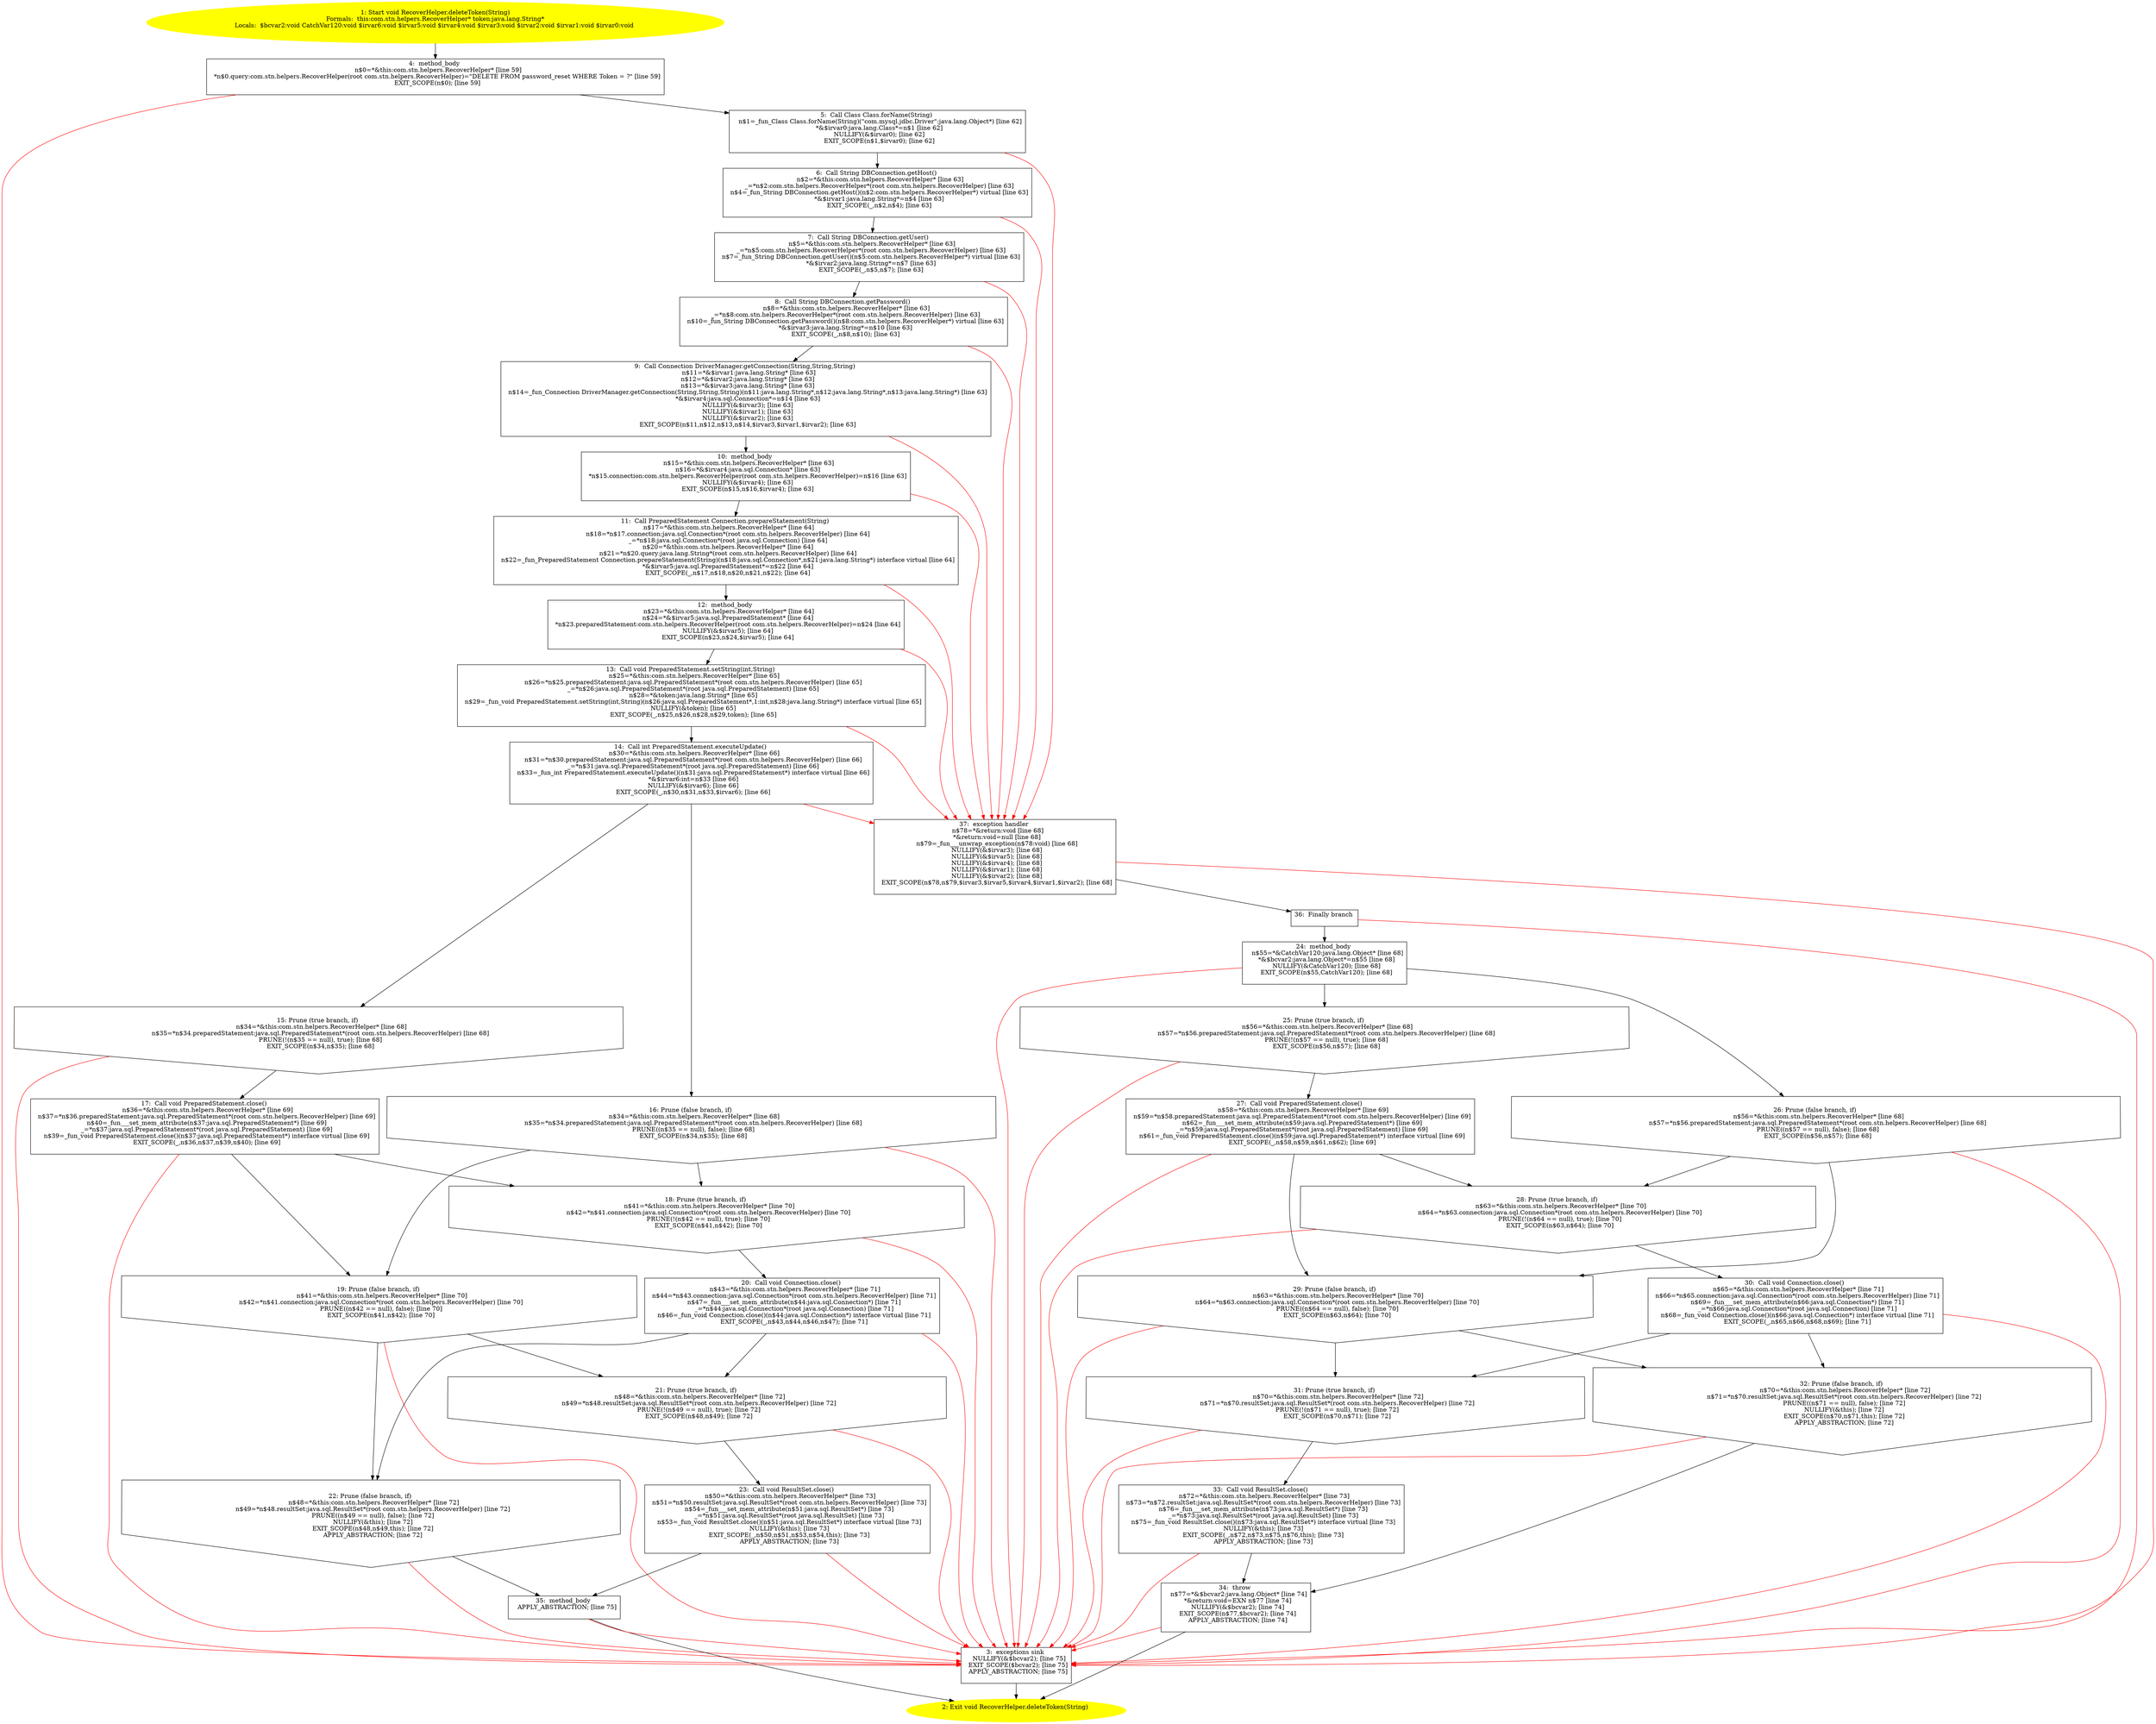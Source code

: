 /* @generated */
digraph cfg {
"com.stn.helpers.RecoverHelper.deleteToken(java.lang.String):void.46bd5c88f09ac66ada79ea10bca58149_1" [label="1: Start void RecoverHelper.deleteToken(String)\nFormals:  this:com.stn.helpers.RecoverHelper* token:java.lang.String*\nLocals:  $bcvar2:void CatchVar120:void $irvar6:void $irvar5:void $irvar4:void $irvar3:void $irvar2:void $irvar1:void $irvar0:void \n  " color=yellow style=filled]
	

	 "com.stn.helpers.RecoverHelper.deleteToken(java.lang.String):void.46bd5c88f09ac66ada79ea10bca58149_1" -> "com.stn.helpers.RecoverHelper.deleteToken(java.lang.String):void.46bd5c88f09ac66ada79ea10bca58149_4" ;
"com.stn.helpers.RecoverHelper.deleteToken(java.lang.String):void.46bd5c88f09ac66ada79ea10bca58149_2" [label="2: Exit void RecoverHelper.deleteToken(String) \n  " color=yellow style=filled]
	

"com.stn.helpers.RecoverHelper.deleteToken(java.lang.String):void.46bd5c88f09ac66ada79ea10bca58149_3" [label="3:  exceptions sink \n   NULLIFY(&$bcvar2); [line 75]\n  EXIT_SCOPE($bcvar2); [line 75]\n  APPLY_ABSTRACTION; [line 75]\n " shape="box"]
	

	 "com.stn.helpers.RecoverHelper.deleteToken(java.lang.String):void.46bd5c88f09ac66ada79ea10bca58149_3" -> "com.stn.helpers.RecoverHelper.deleteToken(java.lang.String):void.46bd5c88f09ac66ada79ea10bca58149_2" ;
"com.stn.helpers.RecoverHelper.deleteToken(java.lang.String):void.46bd5c88f09ac66ada79ea10bca58149_4" [label="4:  method_body \n   n$0=*&this:com.stn.helpers.RecoverHelper* [line 59]\n  *n$0.query:com.stn.helpers.RecoverHelper(root com.stn.helpers.RecoverHelper)=\"DELETE FROM password_reset WHERE Token = ?\" [line 59]\n  EXIT_SCOPE(n$0); [line 59]\n " shape="box"]
	

	 "com.stn.helpers.RecoverHelper.deleteToken(java.lang.String):void.46bd5c88f09ac66ada79ea10bca58149_4" -> "com.stn.helpers.RecoverHelper.deleteToken(java.lang.String):void.46bd5c88f09ac66ada79ea10bca58149_5" ;
	 "com.stn.helpers.RecoverHelper.deleteToken(java.lang.String):void.46bd5c88f09ac66ada79ea10bca58149_4" -> "com.stn.helpers.RecoverHelper.deleteToken(java.lang.String):void.46bd5c88f09ac66ada79ea10bca58149_3" [color="red" ];
"com.stn.helpers.RecoverHelper.deleteToken(java.lang.String):void.46bd5c88f09ac66ada79ea10bca58149_5" [label="5:  Call Class Class.forName(String) \n   n$1=_fun_Class Class.forName(String)(\"com.mysql.jdbc.Driver\":java.lang.Object*) [line 62]\n  *&$irvar0:java.lang.Class*=n$1 [line 62]\n  NULLIFY(&$irvar0); [line 62]\n  EXIT_SCOPE(n$1,$irvar0); [line 62]\n " shape="box"]
	

	 "com.stn.helpers.RecoverHelper.deleteToken(java.lang.String):void.46bd5c88f09ac66ada79ea10bca58149_5" -> "com.stn.helpers.RecoverHelper.deleteToken(java.lang.String):void.46bd5c88f09ac66ada79ea10bca58149_6" ;
	 "com.stn.helpers.RecoverHelper.deleteToken(java.lang.String):void.46bd5c88f09ac66ada79ea10bca58149_5" -> "com.stn.helpers.RecoverHelper.deleteToken(java.lang.String):void.46bd5c88f09ac66ada79ea10bca58149_37" [color="red" ];
"com.stn.helpers.RecoverHelper.deleteToken(java.lang.String):void.46bd5c88f09ac66ada79ea10bca58149_6" [label="6:  Call String DBConnection.getHost() \n   n$2=*&this:com.stn.helpers.RecoverHelper* [line 63]\n  _=*n$2:com.stn.helpers.RecoverHelper*(root com.stn.helpers.RecoverHelper) [line 63]\n  n$4=_fun_String DBConnection.getHost()(n$2:com.stn.helpers.RecoverHelper*) virtual [line 63]\n  *&$irvar1:java.lang.String*=n$4 [line 63]\n  EXIT_SCOPE(_,n$2,n$4); [line 63]\n " shape="box"]
	

	 "com.stn.helpers.RecoverHelper.deleteToken(java.lang.String):void.46bd5c88f09ac66ada79ea10bca58149_6" -> "com.stn.helpers.RecoverHelper.deleteToken(java.lang.String):void.46bd5c88f09ac66ada79ea10bca58149_7" ;
	 "com.stn.helpers.RecoverHelper.deleteToken(java.lang.String):void.46bd5c88f09ac66ada79ea10bca58149_6" -> "com.stn.helpers.RecoverHelper.deleteToken(java.lang.String):void.46bd5c88f09ac66ada79ea10bca58149_37" [color="red" ];
"com.stn.helpers.RecoverHelper.deleteToken(java.lang.String):void.46bd5c88f09ac66ada79ea10bca58149_7" [label="7:  Call String DBConnection.getUser() \n   n$5=*&this:com.stn.helpers.RecoverHelper* [line 63]\n  _=*n$5:com.stn.helpers.RecoverHelper*(root com.stn.helpers.RecoverHelper) [line 63]\n  n$7=_fun_String DBConnection.getUser()(n$5:com.stn.helpers.RecoverHelper*) virtual [line 63]\n  *&$irvar2:java.lang.String*=n$7 [line 63]\n  EXIT_SCOPE(_,n$5,n$7); [line 63]\n " shape="box"]
	

	 "com.stn.helpers.RecoverHelper.deleteToken(java.lang.String):void.46bd5c88f09ac66ada79ea10bca58149_7" -> "com.stn.helpers.RecoverHelper.deleteToken(java.lang.String):void.46bd5c88f09ac66ada79ea10bca58149_8" ;
	 "com.stn.helpers.RecoverHelper.deleteToken(java.lang.String):void.46bd5c88f09ac66ada79ea10bca58149_7" -> "com.stn.helpers.RecoverHelper.deleteToken(java.lang.String):void.46bd5c88f09ac66ada79ea10bca58149_37" [color="red" ];
"com.stn.helpers.RecoverHelper.deleteToken(java.lang.String):void.46bd5c88f09ac66ada79ea10bca58149_8" [label="8:  Call String DBConnection.getPassword() \n   n$8=*&this:com.stn.helpers.RecoverHelper* [line 63]\n  _=*n$8:com.stn.helpers.RecoverHelper*(root com.stn.helpers.RecoverHelper) [line 63]\n  n$10=_fun_String DBConnection.getPassword()(n$8:com.stn.helpers.RecoverHelper*) virtual [line 63]\n  *&$irvar3:java.lang.String*=n$10 [line 63]\n  EXIT_SCOPE(_,n$8,n$10); [line 63]\n " shape="box"]
	

	 "com.stn.helpers.RecoverHelper.deleteToken(java.lang.String):void.46bd5c88f09ac66ada79ea10bca58149_8" -> "com.stn.helpers.RecoverHelper.deleteToken(java.lang.String):void.46bd5c88f09ac66ada79ea10bca58149_9" ;
	 "com.stn.helpers.RecoverHelper.deleteToken(java.lang.String):void.46bd5c88f09ac66ada79ea10bca58149_8" -> "com.stn.helpers.RecoverHelper.deleteToken(java.lang.String):void.46bd5c88f09ac66ada79ea10bca58149_37" [color="red" ];
"com.stn.helpers.RecoverHelper.deleteToken(java.lang.String):void.46bd5c88f09ac66ada79ea10bca58149_9" [label="9:  Call Connection DriverManager.getConnection(String,String,String) \n   n$11=*&$irvar1:java.lang.String* [line 63]\n  n$12=*&$irvar2:java.lang.String* [line 63]\n  n$13=*&$irvar3:java.lang.String* [line 63]\n  n$14=_fun_Connection DriverManager.getConnection(String,String,String)(n$11:java.lang.String*,n$12:java.lang.String*,n$13:java.lang.String*) [line 63]\n  *&$irvar4:java.sql.Connection*=n$14 [line 63]\n  NULLIFY(&$irvar3); [line 63]\n  NULLIFY(&$irvar1); [line 63]\n  NULLIFY(&$irvar2); [line 63]\n  EXIT_SCOPE(n$11,n$12,n$13,n$14,$irvar3,$irvar1,$irvar2); [line 63]\n " shape="box"]
	

	 "com.stn.helpers.RecoverHelper.deleteToken(java.lang.String):void.46bd5c88f09ac66ada79ea10bca58149_9" -> "com.stn.helpers.RecoverHelper.deleteToken(java.lang.String):void.46bd5c88f09ac66ada79ea10bca58149_10" ;
	 "com.stn.helpers.RecoverHelper.deleteToken(java.lang.String):void.46bd5c88f09ac66ada79ea10bca58149_9" -> "com.stn.helpers.RecoverHelper.deleteToken(java.lang.String):void.46bd5c88f09ac66ada79ea10bca58149_37" [color="red" ];
"com.stn.helpers.RecoverHelper.deleteToken(java.lang.String):void.46bd5c88f09ac66ada79ea10bca58149_10" [label="10:  method_body \n   n$15=*&this:com.stn.helpers.RecoverHelper* [line 63]\n  n$16=*&$irvar4:java.sql.Connection* [line 63]\n  *n$15.connection:com.stn.helpers.RecoverHelper(root com.stn.helpers.RecoverHelper)=n$16 [line 63]\n  NULLIFY(&$irvar4); [line 63]\n  EXIT_SCOPE(n$15,n$16,$irvar4); [line 63]\n " shape="box"]
	

	 "com.stn.helpers.RecoverHelper.deleteToken(java.lang.String):void.46bd5c88f09ac66ada79ea10bca58149_10" -> "com.stn.helpers.RecoverHelper.deleteToken(java.lang.String):void.46bd5c88f09ac66ada79ea10bca58149_11" ;
	 "com.stn.helpers.RecoverHelper.deleteToken(java.lang.String):void.46bd5c88f09ac66ada79ea10bca58149_10" -> "com.stn.helpers.RecoverHelper.deleteToken(java.lang.String):void.46bd5c88f09ac66ada79ea10bca58149_37" [color="red" ];
"com.stn.helpers.RecoverHelper.deleteToken(java.lang.String):void.46bd5c88f09ac66ada79ea10bca58149_11" [label="11:  Call PreparedStatement Connection.prepareStatement(String) \n   n$17=*&this:com.stn.helpers.RecoverHelper* [line 64]\n  n$18=*n$17.connection:java.sql.Connection*(root com.stn.helpers.RecoverHelper) [line 64]\n  _=*n$18:java.sql.Connection*(root java.sql.Connection) [line 64]\n  n$20=*&this:com.stn.helpers.RecoverHelper* [line 64]\n  n$21=*n$20.query:java.lang.String*(root com.stn.helpers.RecoverHelper) [line 64]\n  n$22=_fun_PreparedStatement Connection.prepareStatement(String)(n$18:java.sql.Connection*,n$21:java.lang.String*) interface virtual [line 64]\n  *&$irvar5:java.sql.PreparedStatement*=n$22 [line 64]\n  EXIT_SCOPE(_,n$17,n$18,n$20,n$21,n$22); [line 64]\n " shape="box"]
	

	 "com.stn.helpers.RecoverHelper.deleteToken(java.lang.String):void.46bd5c88f09ac66ada79ea10bca58149_11" -> "com.stn.helpers.RecoverHelper.deleteToken(java.lang.String):void.46bd5c88f09ac66ada79ea10bca58149_12" ;
	 "com.stn.helpers.RecoverHelper.deleteToken(java.lang.String):void.46bd5c88f09ac66ada79ea10bca58149_11" -> "com.stn.helpers.RecoverHelper.deleteToken(java.lang.String):void.46bd5c88f09ac66ada79ea10bca58149_37" [color="red" ];
"com.stn.helpers.RecoverHelper.deleteToken(java.lang.String):void.46bd5c88f09ac66ada79ea10bca58149_12" [label="12:  method_body \n   n$23=*&this:com.stn.helpers.RecoverHelper* [line 64]\n  n$24=*&$irvar5:java.sql.PreparedStatement* [line 64]\n  *n$23.preparedStatement:com.stn.helpers.RecoverHelper(root com.stn.helpers.RecoverHelper)=n$24 [line 64]\n  NULLIFY(&$irvar5); [line 64]\n  EXIT_SCOPE(n$23,n$24,$irvar5); [line 64]\n " shape="box"]
	

	 "com.stn.helpers.RecoverHelper.deleteToken(java.lang.String):void.46bd5c88f09ac66ada79ea10bca58149_12" -> "com.stn.helpers.RecoverHelper.deleteToken(java.lang.String):void.46bd5c88f09ac66ada79ea10bca58149_13" ;
	 "com.stn.helpers.RecoverHelper.deleteToken(java.lang.String):void.46bd5c88f09ac66ada79ea10bca58149_12" -> "com.stn.helpers.RecoverHelper.deleteToken(java.lang.String):void.46bd5c88f09ac66ada79ea10bca58149_37" [color="red" ];
"com.stn.helpers.RecoverHelper.deleteToken(java.lang.String):void.46bd5c88f09ac66ada79ea10bca58149_13" [label="13:  Call void PreparedStatement.setString(int,String) \n   n$25=*&this:com.stn.helpers.RecoverHelper* [line 65]\n  n$26=*n$25.preparedStatement:java.sql.PreparedStatement*(root com.stn.helpers.RecoverHelper) [line 65]\n  _=*n$26:java.sql.PreparedStatement*(root java.sql.PreparedStatement) [line 65]\n  n$28=*&token:java.lang.String* [line 65]\n  n$29=_fun_void PreparedStatement.setString(int,String)(n$26:java.sql.PreparedStatement*,1:int,n$28:java.lang.String*) interface virtual [line 65]\n  NULLIFY(&token); [line 65]\n  EXIT_SCOPE(_,n$25,n$26,n$28,n$29,token); [line 65]\n " shape="box"]
	

	 "com.stn.helpers.RecoverHelper.deleteToken(java.lang.String):void.46bd5c88f09ac66ada79ea10bca58149_13" -> "com.stn.helpers.RecoverHelper.deleteToken(java.lang.String):void.46bd5c88f09ac66ada79ea10bca58149_14" ;
	 "com.stn.helpers.RecoverHelper.deleteToken(java.lang.String):void.46bd5c88f09ac66ada79ea10bca58149_13" -> "com.stn.helpers.RecoverHelper.deleteToken(java.lang.String):void.46bd5c88f09ac66ada79ea10bca58149_37" [color="red" ];
"com.stn.helpers.RecoverHelper.deleteToken(java.lang.String):void.46bd5c88f09ac66ada79ea10bca58149_14" [label="14:  Call int PreparedStatement.executeUpdate() \n   n$30=*&this:com.stn.helpers.RecoverHelper* [line 66]\n  n$31=*n$30.preparedStatement:java.sql.PreparedStatement*(root com.stn.helpers.RecoverHelper) [line 66]\n  _=*n$31:java.sql.PreparedStatement*(root java.sql.PreparedStatement) [line 66]\n  n$33=_fun_int PreparedStatement.executeUpdate()(n$31:java.sql.PreparedStatement*) interface virtual [line 66]\n  *&$irvar6:int=n$33 [line 66]\n  NULLIFY(&$irvar6); [line 66]\n  EXIT_SCOPE(_,n$30,n$31,n$33,$irvar6); [line 66]\n " shape="box"]
	

	 "com.stn.helpers.RecoverHelper.deleteToken(java.lang.String):void.46bd5c88f09ac66ada79ea10bca58149_14" -> "com.stn.helpers.RecoverHelper.deleteToken(java.lang.String):void.46bd5c88f09ac66ada79ea10bca58149_15" ;
	 "com.stn.helpers.RecoverHelper.deleteToken(java.lang.String):void.46bd5c88f09ac66ada79ea10bca58149_14" -> "com.stn.helpers.RecoverHelper.deleteToken(java.lang.String):void.46bd5c88f09ac66ada79ea10bca58149_16" ;
	 "com.stn.helpers.RecoverHelper.deleteToken(java.lang.String):void.46bd5c88f09ac66ada79ea10bca58149_14" -> "com.stn.helpers.RecoverHelper.deleteToken(java.lang.String):void.46bd5c88f09ac66ada79ea10bca58149_37" [color="red" ];
"com.stn.helpers.RecoverHelper.deleteToken(java.lang.String):void.46bd5c88f09ac66ada79ea10bca58149_15" [label="15: Prune (true branch, if) \n   n$34=*&this:com.stn.helpers.RecoverHelper* [line 68]\n  n$35=*n$34.preparedStatement:java.sql.PreparedStatement*(root com.stn.helpers.RecoverHelper) [line 68]\n  PRUNE(!(n$35 == null), true); [line 68]\n  EXIT_SCOPE(n$34,n$35); [line 68]\n " shape="invhouse"]
	

	 "com.stn.helpers.RecoverHelper.deleteToken(java.lang.String):void.46bd5c88f09ac66ada79ea10bca58149_15" -> "com.stn.helpers.RecoverHelper.deleteToken(java.lang.String):void.46bd5c88f09ac66ada79ea10bca58149_17" ;
	 "com.stn.helpers.RecoverHelper.deleteToken(java.lang.String):void.46bd5c88f09ac66ada79ea10bca58149_15" -> "com.stn.helpers.RecoverHelper.deleteToken(java.lang.String):void.46bd5c88f09ac66ada79ea10bca58149_3" [color="red" ];
"com.stn.helpers.RecoverHelper.deleteToken(java.lang.String):void.46bd5c88f09ac66ada79ea10bca58149_16" [label="16: Prune (false branch, if) \n   n$34=*&this:com.stn.helpers.RecoverHelper* [line 68]\n  n$35=*n$34.preparedStatement:java.sql.PreparedStatement*(root com.stn.helpers.RecoverHelper) [line 68]\n  PRUNE((n$35 == null), false); [line 68]\n  EXIT_SCOPE(n$34,n$35); [line 68]\n " shape="invhouse"]
	

	 "com.stn.helpers.RecoverHelper.deleteToken(java.lang.String):void.46bd5c88f09ac66ada79ea10bca58149_16" -> "com.stn.helpers.RecoverHelper.deleteToken(java.lang.String):void.46bd5c88f09ac66ada79ea10bca58149_18" ;
	 "com.stn.helpers.RecoverHelper.deleteToken(java.lang.String):void.46bd5c88f09ac66ada79ea10bca58149_16" -> "com.stn.helpers.RecoverHelper.deleteToken(java.lang.String):void.46bd5c88f09ac66ada79ea10bca58149_19" ;
	 "com.stn.helpers.RecoverHelper.deleteToken(java.lang.String):void.46bd5c88f09ac66ada79ea10bca58149_16" -> "com.stn.helpers.RecoverHelper.deleteToken(java.lang.String):void.46bd5c88f09ac66ada79ea10bca58149_3" [color="red" ];
"com.stn.helpers.RecoverHelper.deleteToken(java.lang.String):void.46bd5c88f09ac66ada79ea10bca58149_17" [label="17:  Call void PreparedStatement.close() \n   n$36=*&this:com.stn.helpers.RecoverHelper* [line 69]\n  n$37=*n$36.preparedStatement:java.sql.PreparedStatement*(root com.stn.helpers.RecoverHelper) [line 69]\n  n$40=_fun___set_mem_attribute(n$37:java.sql.PreparedStatement*) [line 69]\n  _=*n$37:java.sql.PreparedStatement*(root java.sql.PreparedStatement) [line 69]\n  n$39=_fun_void PreparedStatement.close()(n$37:java.sql.PreparedStatement*) interface virtual [line 69]\n  EXIT_SCOPE(_,n$36,n$37,n$39,n$40); [line 69]\n " shape="box"]
	

	 "com.stn.helpers.RecoverHelper.deleteToken(java.lang.String):void.46bd5c88f09ac66ada79ea10bca58149_17" -> "com.stn.helpers.RecoverHelper.deleteToken(java.lang.String):void.46bd5c88f09ac66ada79ea10bca58149_18" ;
	 "com.stn.helpers.RecoverHelper.deleteToken(java.lang.String):void.46bd5c88f09ac66ada79ea10bca58149_17" -> "com.stn.helpers.RecoverHelper.deleteToken(java.lang.String):void.46bd5c88f09ac66ada79ea10bca58149_19" ;
	 "com.stn.helpers.RecoverHelper.deleteToken(java.lang.String):void.46bd5c88f09ac66ada79ea10bca58149_17" -> "com.stn.helpers.RecoverHelper.deleteToken(java.lang.String):void.46bd5c88f09ac66ada79ea10bca58149_3" [color="red" ];
"com.stn.helpers.RecoverHelper.deleteToken(java.lang.String):void.46bd5c88f09ac66ada79ea10bca58149_18" [label="18: Prune (true branch, if) \n   n$41=*&this:com.stn.helpers.RecoverHelper* [line 70]\n  n$42=*n$41.connection:java.sql.Connection*(root com.stn.helpers.RecoverHelper) [line 70]\n  PRUNE(!(n$42 == null), true); [line 70]\n  EXIT_SCOPE(n$41,n$42); [line 70]\n " shape="invhouse"]
	

	 "com.stn.helpers.RecoverHelper.deleteToken(java.lang.String):void.46bd5c88f09ac66ada79ea10bca58149_18" -> "com.stn.helpers.RecoverHelper.deleteToken(java.lang.String):void.46bd5c88f09ac66ada79ea10bca58149_20" ;
	 "com.stn.helpers.RecoverHelper.deleteToken(java.lang.String):void.46bd5c88f09ac66ada79ea10bca58149_18" -> "com.stn.helpers.RecoverHelper.deleteToken(java.lang.String):void.46bd5c88f09ac66ada79ea10bca58149_3" [color="red" ];
"com.stn.helpers.RecoverHelper.deleteToken(java.lang.String):void.46bd5c88f09ac66ada79ea10bca58149_19" [label="19: Prune (false branch, if) \n   n$41=*&this:com.stn.helpers.RecoverHelper* [line 70]\n  n$42=*n$41.connection:java.sql.Connection*(root com.stn.helpers.RecoverHelper) [line 70]\n  PRUNE((n$42 == null), false); [line 70]\n  EXIT_SCOPE(n$41,n$42); [line 70]\n " shape="invhouse"]
	

	 "com.stn.helpers.RecoverHelper.deleteToken(java.lang.String):void.46bd5c88f09ac66ada79ea10bca58149_19" -> "com.stn.helpers.RecoverHelper.deleteToken(java.lang.String):void.46bd5c88f09ac66ada79ea10bca58149_21" ;
	 "com.stn.helpers.RecoverHelper.deleteToken(java.lang.String):void.46bd5c88f09ac66ada79ea10bca58149_19" -> "com.stn.helpers.RecoverHelper.deleteToken(java.lang.String):void.46bd5c88f09ac66ada79ea10bca58149_22" ;
	 "com.stn.helpers.RecoverHelper.deleteToken(java.lang.String):void.46bd5c88f09ac66ada79ea10bca58149_19" -> "com.stn.helpers.RecoverHelper.deleteToken(java.lang.String):void.46bd5c88f09ac66ada79ea10bca58149_3" [color="red" ];
"com.stn.helpers.RecoverHelper.deleteToken(java.lang.String):void.46bd5c88f09ac66ada79ea10bca58149_20" [label="20:  Call void Connection.close() \n   n$43=*&this:com.stn.helpers.RecoverHelper* [line 71]\n  n$44=*n$43.connection:java.sql.Connection*(root com.stn.helpers.RecoverHelper) [line 71]\n  n$47=_fun___set_mem_attribute(n$44:java.sql.Connection*) [line 71]\n  _=*n$44:java.sql.Connection*(root java.sql.Connection) [line 71]\n  n$46=_fun_void Connection.close()(n$44:java.sql.Connection*) interface virtual [line 71]\n  EXIT_SCOPE(_,n$43,n$44,n$46,n$47); [line 71]\n " shape="box"]
	

	 "com.stn.helpers.RecoverHelper.deleteToken(java.lang.String):void.46bd5c88f09ac66ada79ea10bca58149_20" -> "com.stn.helpers.RecoverHelper.deleteToken(java.lang.String):void.46bd5c88f09ac66ada79ea10bca58149_21" ;
	 "com.stn.helpers.RecoverHelper.deleteToken(java.lang.String):void.46bd5c88f09ac66ada79ea10bca58149_20" -> "com.stn.helpers.RecoverHelper.deleteToken(java.lang.String):void.46bd5c88f09ac66ada79ea10bca58149_22" ;
	 "com.stn.helpers.RecoverHelper.deleteToken(java.lang.String):void.46bd5c88f09ac66ada79ea10bca58149_20" -> "com.stn.helpers.RecoverHelper.deleteToken(java.lang.String):void.46bd5c88f09ac66ada79ea10bca58149_3" [color="red" ];
"com.stn.helpers.RecoverHelper.deleteToken(java.lang.String):void.46bd5c88f09ac66ada79ea10bca58149_21" [label="21: Prune (true branch, if) \n   n$48=*&this:com.stn.helpers.RecoverHelper* [line 72]\n  n$49=*n$48.resultSet:java.sql.ResultSet*(root com.stn.helpers.RecoverHelper) [line 72]\n  PRUNE(!(n$49 == null), true); [line 72]\n  EXIT_SCOPE(n$48,n$49); [line 72]\n " shape="invhouse"]
	

	 "com.stn.helpers.RecoverHelper.deleteToken(java.lang.String):void.46bd5c88f09ac66ada79ea10bca58149_21" -> "com.stn.helpers.RecoverHelper.deleteToken(java.lang.String):void.46bd5c88f09ac66ada79ea10bca58149_23" ;
	 "com.stn.helpers.RecoverHelper.deleteToken(java.lang.String):void.46bd5c88f09ac66ada79ea10bca58149_21" -> "com.stn.helpers.RecoverHelper.deleteToken(java.lang.String):void.46bd5c88f09ac66ada79ea10bca58149_3" [color="red" ];
"com.stn.helpers.RecoverHelper.deleteToken(java.lang.String):void.46bd5c88f09ac66ada79ea10bca58149_22" [label="22: Prune (false branch, if) \n   n$48=*&this:com.stn.helpers.RecoverHelper* [line 72]\n  n$49=*n$48.resultSet:java.sql.ResultSet*(root com.stn.helpers.RecoverHelper) [line 72]\n  PRUNE((n$49 == null), false); [line 72]\n  NULLIFY(&this); [line 72]\n  EXIT_SCOPE(n$48,n$49,this); [line 72]\n  APPLY_ABSTRACTION; [line 72]\n " shape="invhouse"]
	

	 "com.stn.helpers.RecoverHelper.deleteToken(java.lang.String):void.46bd5c88f09ac66ada79ea10bca58149_22" -> "com.stn.helpers.RecoverHelper.deleteToken(java.lang.String):void.46bd5c88f09ac66ada79ea10bca58149_35" ;
	 "com.stn.helpers.RecoverHelper.deleteToken(java.lang.String):void.46bd5c88f09ac66ada79ea10bca58149_22" -> "com.stn.helpers.RecoverHelper.deleteToken(java.lang.String):void.46bd5c88f09ac66ada79ea10bca58149_3" [color="red" ];
"com.stn.helpers.RecoverHelper.deleteToken(java.lang.String):void.46bd5c88f09ac66ada79ea10bca58149_23" [label="23:  Call void ResultSet.close() \n   n$50=*&this:com.stn.helpers.RecoverHelper* [line 73]\n  n$51=*n$50.resultSet:java.sql.ResultSet*(root com.stn.helpers.RecoverHelper) [line 73]\n  n$54=_fun___set_mem_attribute(n$51:java.sql.ResultSet*) [line 73]\n  _=*n$51:java.sql.ResultSet*(root java.sql.ResultSet) [line 73]\n  n$53=_fun_void ResultSet.close()(n$51:java.sql.ResultSet*) interface virtual [line 73]\n  NULLIFY(&this); [line 73]\n  EXIT_SCOPE(_,n$50,n$51,n$53,n$54,this); [line 73]\n  APPLY_ABSTRACTION; [line 73]\n " shape="box"]
	

	 "com.stn.helpers.RecoverHelper.deleteToken(java.lang.String):void.46bd5c88f09ac66ada79ea10bca58149_23" -> "com.stn.helpers.RecoverHelper.deleteToken(java.lang.String):void.46bd5c88f09ac66ada79ea10bca58149_35" ;
	 "com.stn.helpers.RecoverHelper.deleteToken(java.lang.String):void.46bd5c88f09ac66ada79ea10bca58149_23" -> "com.stn.helpers.RecoverHelper.deleteToken(java.lang.String):void.46bd5c88f09ac66ada79ea10bca58149_3" [color="red" ];
"com.stn.helpers.RecoverHelper.deleteToken(java.lang.String):void.46bd5c88f09ac66ada79ea10bca58149_24" [label="24:  method_body \n   n$55=*&CatchVar120:java.lang.Object* [line 68]\n  *&$bcvar2:java.lang.Object*=n$55 [line 68]\n  NULLIFY(&CatchVar120); [line 68]\n  EXIT_SCOPE(n$55,CatchVar120); [line 68]\n " shape="box"]
	

	 "com.stn.helpers.RecoverHelper.deleteToken(java.lang.String):void.46bd5c88f09ac66ada79ea10bca58149_24" -> "com.stn.helpers.RecoverHelper.deleteToken(java.lang.String):void.46bd5c88f09ac66ada79ea10bca58149_25" ;
	 "com.stn.helpers.RecoverHelper.deleteToken(java.lang.String):void.46bd5c88f09ac66ada79ea10bca58149_24" -> "com.stn.helpers.RecoverHelper.deleteToken(java.lang.String):void.46bd5c88f09ac66ada79ea10bca58149_26" ;
	 "com.stn.helpers.RecoverHelper.deleteToken(java.lang.String):void.46bd5c88f09ac66ada79ea10bca58149_24" -> "com.stn.helpers.RecoverHelper.deleteToken(java.lang.String):void.46bd5c88f09ac66ada79ea10bca58149_3" [color="red" ];
"com.stn.helpers.RecoverHelper.deleteToken(java.lang.String):void.46bd5c88f09ac66ada79ea10bca58149_25" [label="25: Prune (true branch, if) \n   n$56=*&this:com.stn.helpers.RecoverHelper* [line 68]\n  n$57=*n$56.preparedStatement:java.sql.PreparedStatement*(root com.stn.helpers.RecoverHelper) [line 68]\n  PRUNE(!(n$57 == null), true); [line 68]\n  EXIT_SCOPE(n$56,n$57); [line 68]\n " shape="invhouse"]
	

	 "com.stn.helpers.RecoverHelper.deleteToken(java.lang.String):void.46bd5c88f09ac66ada79ea10bca58149_25" -> "com.stn.helpers.RecoverHelper.deleteToken(java.lang.String):void.46bd5c88f09ac66ada79ea10bca58149_27" ;
	 "com.stn.helpers.RecoverHelper.deleteToken(java.lang.String):void.46bd5c88f09ac66ada79ea10bca58149_25" -> "com.stn.helpers.RecoverHelper.deleteToken(java.lang.String):void.46bd5c88f09ac66ada79ea10bca58149_3" [color="red" ];
"com.stn.helpers.RecoverHelper.deleteToken(java.lang.String):void.46bd5c88f09ac66ada79ea10bca58149_26" [label="26: Prune (false branch, if) \n   n$56=*&this:com.stn.helpers.RecoverHelper* [line 68]\n  n$57=*n$56.preparedStatement:java.sql.PreparedStatement*(root com.stn.helpers.RecoverHelper) [line 68]\n  PRUNE((n$57 == null), false); [line 68]\n  EXIT_SCOPE(n$56,n$57); [line 68]\n " shape="invhouse"]
	

	 "com.stn.helpers.RecoverHelper.deleteToken(java.lang.String):void.46bd5c88f09ac66ada79ea10bca58149_26" -> "com.stn.helpers.RecoverHelper.deleteToken(java.lang.String):void.46bd5c88f09ac66ada79ea10bca58149_28" ;
	 "com.stn.helpers.RecoverHelper.deleteToken(java.lang.String):void.46bd5c88f09ac66ada79ea10bca58149_26" -> "com.stn.helpers.RecoverHelper.deleteToken(java.lang.String):void.46bd5c88f09ac66ada79ea10bca58149_29" ;
	 "com.stn.helpers.RecoverHelper.deleteToken(java.lang.String):void.46bd5c88f09ac66ada79ea10bca58149_26" -> "com.stn.helpers.RecoverHelper.deleteToken(java.lang.String):void.46bd5c88f09ac66ada79ea10bca58149_3" [color="red" ];
"com.stn.helpers.RecoverHelper.deleteToken(java.lang.String):void.46bd5c88f09ac66ada79ea10bca58149_27" [label="27:  Call void PreparedStatement.close() \n   n$58=*&this:com.stn.helpers.RecoverHelper* [line 69]\n  n$59=*n$58.preparedStatement:java.sql.PreparedStatement*(root com.stn.helpers.RecoverHelper) [line 69]\n  n$62=_fun___set_mem_attribute(n$59:java.sql.PreparedStatement*) [line 69]\n  _=*n$59:java.sql.PreparedStatement*(root java.sql.PreparedStatement) [line 69]\n  n$61=_fun_void PreparedStatement.close()(n$59:java.sql.PreparedStatement*) interface virtual [line 69]\n  EXIT_SCOPE(_,n$58,n$59,n$61,n$62); [line 69]\n " shape="box"]
	

	 "com.stn.helpers.RecoverHelper.deleteToken(java.lang.String):void.46bd5c88f09ac66ada79ea10bca58149_27" -> "com.stn.helpers.RecoverHelper.deleteToken(java.lang.String):void.46bd5c88f09ac66ada79ea10bca58149_28" ;
	 "com.stn.helpers.RecoverHelper.deleteToken(java.lang.String):void.46bd5c88f09ac66ada79ea10bca58149_27" -> "com.stn.helpers.RecoverHelper.deleteToken(java.lang.String):void.46bd5c88f09ac66ada79ea10bca58149_29" ;
	 "com.stn.helpers.RecoverHelper.deleteToken(java.lang.String):void.46bd5c88f09ac66ada79ea10bca58149_27" -> "com.stn.helpers.RecoverHelper.deleteToken(java.lang.String):void.46bd5c88f09ac66ada79ea10bca58149_3" [color="red" ];
"com.stn.helpers.RecoverHelper.deleteToken(java.lang.String):void.46bd5c88f09ac66ada79ea10bca58149_28" [label="28: Prune (true branch, if) \n   n$63=*&this:com.stn.helpers.RecoverHelper* [line 70]\n  n$64=*n$63.connection:java.sql.Connection*(root com.stn.helpers.RecoverHelper) [line 70]\n  PRUNE(!(n$64 == null), true); [line 70]\n  EXIT_SCOPE(n$63,n$64); [line 70]\n " shape="invhouse"]
	

	 "com.stn.helpers.RecoverHelper.deleteToken(java.lang.String):void.46bd5c88f09ac66ada79ea10bca58149_28" -> "com.stn.helpers.RecoverHelper.deleteToken(java.lang.String):void.46bd5c88f09ac66ada79ea10bca58149_30" ;
	 "com.stn.helpers.RecoverHelper.deleteToken(java.lang.String):void.46bd5c88f09ac66ada79ea10bca58149_28" -> "com.stn.helpers.RecoverHelper.deleteToken(java.lang.String):void.46bd5c88f09ac66ada79ea10bca58149_3" [color="red" ];
"com.stn.helpers.RecoverHelper.deleteToken(java.lang.String):void.46bd5c88f09ac66ada79ea10bca58149_29" [label="29: Prune (false branch, if) \n   n$63=*&this:com.stn.helpers.RecoverHelper* [line 70]\n  n$64=*n$63.connection:java.sql.Connection*(root com.stn.helpers.RecoverHelper) [line 70]\n  PRUNE((n$64 == null), false); [line 70]\n  EXIT_SCOPE(n$63,n$64); [line 70]\n " shape="invhouse"]
	

	 "com.stn.helpers.RecoverHelper.deleteToken(java.lang.String):void.46bd5c88f09ac66ada79ea10bca58149_29" -> "com.stn.helpers.RecoverHelper.deleteToken(java.lang.String):void.46bd5c88f09ac66ada79ea10bca58149_31" ;
	 "com.stn.helpers.RecoverHelper.deleteToken(java.lang.String):void.46bd5c88f09ac66ada79ea10bca58149_29" -> "com.stn.helpers.RecoverHelper.deleteToken(java.lang.String):void.46bd5c88f09ac66ada79ea10bca58149_32" ;
	 "com.stn.helpers.RecoverHelper.deleteToken(java.lang.String):void.46bd5c88f09ac66ada79ea10bca58149_29" -> "com.stn.helpers.RecoverHelper.deleteToken(java.lang.String):void.46bd5c88f09ac66ada79ea10bca58149_3" [color="red" ];
"com.stn.helpers.RecoverHelper.deleteToken(java.lang.String):void.46bd5c88f09ac66ada79ea10bca58149_30" [label="30:  Call void Connection.close() \n   n$65=*&this:com.stn.helpers.RecoverHelper* [line 71]\n  n$66=*n$65.connection:java.sql.Connection*(root com.stn.helpers.RecoverHelper) [line 71]\n  n$69=_fun___set_mem_attribute(n$66:java.sql.Connection*) [line 71]\n  _=*n$66:java.sql.Connection*(root java.sql.Connection) [line 71]\n  n$68=_fun_void Connection.close()(n$66:java.sql.Connection*) interface virtual [line 71]\n  EXIT_SCOPE(_,n$65,n$66,n$68,n$69); [line 71]\n " shape="box"]
	

	 "com.stn.helpers.RecoverHelper.deleteToken(java.lang.String):void.46bd5c88f09ac66ada79ea10bca58149_30" -> "com.stn.helpers.RecoverHelper.deleteToken(java.lang.String):void.46bd5c88f09ac66ada79ea10bca58149_31" ;
	 "com.stn.helpers.RecoverHelper.deleteToken(java.lang.String):void.46bd5c88f09ac66ada79ea10bca58149_30" -> "com.stn.helpers.RecoverHelper.deleteToken(java.lang.String):void.46bd5c88f09ac66ada79ea10bca58149_32" ;
	 "com.stn.helpers.RecoverHelper.deleteToken(java.lang.String):void.46bd5c88f09ac66ada79ea10bca58149_30" -> "com.stn.helpers.RecoverHelper.deleteToken(java.lang.String):void.46bd5c88f09ac66ada79ea10bca58149_3" [color="red" ];
"com.stn.helpers.RecoverHelper.deleteToken(java.lang.String):void.46bd5c88f09ac66ada79ea10bca58149_31" [label="31: Prune (true branch, if) \n   n$70=*&this:com.stn.helpers.RecoverHelper* [line 72]\n  n$71=*n$70.resultSet:java.sql.ResultSet*(root com.stn.helpers.RecoverHelper) [line 72]\n  PRUNE(!(n$71 == null), true); [line 72]\n  EXIT_SCOPE(n$70,n$71); [line 72]\n " shape="invhouse"]
	

	 "com.stn.helpers.RecoverHelper.deleteToken(java.lang.String):void.46bd5c88f09ac66ada79ea10bca58149_31" -> "com.stn.helpers.RecoverHelper.deleteToken(java.lang.String):void.46bd5c88f09ac66ada79ea10bca58149_33" ;
	 "com.stn.helpers.RecoverHelper.deleteToken(java.lang.String):void.46bd5c88f09ac66ada79ea10bca58149_31" -> "com.stn.helpers.RecoverHelper.deleteToken(java.lang.String):void.46bd5c88f09ac66ada79ea10bca58149_3" [color="red" ];
"com.stn.helpers.RecoverHelper.deleteToken(java.lang.String):void.46bd5c88f09ac66ada79ea10bca58149_32" [label="32: Prune (false branch, if) \n   n$70=*&this:com.stn.helpers.RecoverHelper* [line 72]\n  n$71=*n$70.resultSet:java.sql.ResultSet*(root com.stn.helpers.RecoverHelper) [line 72]\n  PRUNE((n$71 == null), false); [line 72]\n  NULLIFY(&this); [line 72]\n  EXIT_SCOPE(n$70,n$71,this); [line 72]\n  APPLY_ABSTRACTION; [line 72]\n " shape="invhouse"]
	

	 "com.stn.helpers.RecoverHelper.deleteToken(java.lang.String):void.46bd5c88f09ac66ada79ea10bca58149_32" -> "com.stn.helpers.RecoverHelper.deleteToken(java.lang.String):void.46bd5c88f09ac66ada79ea10bca58149_34" ;
	 "com.stn.helpers.RecoverHelper.deleteToken(java.lang.String):void.46bd5c88f09ac66ada79ea10bca58149_32" -> "com.stn.helpers.RecoverHelper.deleteToken(java.lang.String):void.46bd5c88f09ac66ada79ea10bca58149_3" [color="red" ];
"com.stn.helpers.RecoverHelper.deleteToken(java.lang.String):void.46bd5c88f09ac66ada79ea10bca58149_33" [label="33:  Call void ResultSet.close() \n   n$72=*&this:com.stn.helpers.RecoverHelper* [line 73]\n  n$73=*n$72.resultSet:java.sql.ResultSet*(root com.stn.helpers.RecoverHelper) [line 73]\n  n$76=_fun___set_mem_attribute(n$73:java.sql.ResultSet*) [line 73]\n  _=*n$73:java.sql.ResultSet*(root java.sql.ResultSet) [line 73]\n  n$75=_fun_void ResultSet.close()(n$73:java.sql.ResultSet*) interface virtual [line 73]\n  NULLIFY(&this); [line 73]\n  EXIT_SCOPE(_,n$72,n$73,n$75,n$76,this); [line 73]\n  APPLY_ABSTRACTION; [line 73]\n " shape="box"]
	

	 "com.stn.helpers.RecoverHelper.deleteToken(java.lang.String):void.46bd5c88f09ac66ada79ea10bca58149_33" -> "com.stn.helpers.RecoverHelper.deleteToken(java.lang.String):void.46bd5c88f09ac66ada79ea10bca58149_34" ;
	 "com.stn.helpers.RecoverHelper.deleteToken(java.lang.String):void.46bd5c88f09ac66ada79ea10bca58149_33" -> "com.stn.helpers.RecoverHelper.deleteToken(java.lang.String):void.46bd5c88f09ac66ada79ea10bca58149_3" [color="red" ];
"com.stn.helpers.RecoverHelper.deleteToken(java.lang.String):void.46bd5c88f09ac66ada79ea10bca58149_34" [label="34:  throw \n   n$77=*&$bcvar2:java.lang.Object* [line 74]\n  *&return:void=EXN n$77 [line 74]\n  NULLIFY(&$bcvar2); [line 74]\n  EXIT_SCOPE(n$77,$bcvar2); [line 74]\n  APPLY_ABSTRACTION; [line 74]\n " shape="box"]
	

	 "com.stn.helpers.RecoverHelper.deleteToken(java.lang.String):void.46bd5c88f09ac66ada79ea10bca58149_34" -> "com.stn.helpers.RecoverHelper.deleteToken(java.lang.String):void.46bd5c88f09ac66ada79ea10bca58149_2" ;
	 "com.stn.helpers.RecoverHelper.deleteToken(java.lang.String):void.46bd5c88f09ac66ada79ea10bca58149_34" -> "com.stn.helpers.RecoverHelper.deleteToken(java.lang.String):void.46bd5c88f09ac66ada79ea10bca58149_3" [color="red" ];
"com.stn.helpers.RecoverHelper.deleteToken(java.lang.String):void.46bd5c88f09ac66ada79ea10bca58149_35" [label="35:  method_body \n   APPLY_ABSTRACTION; [line 75]\n " shape="box"]
	

	 "com.stn.helpers.RecoverHelper.deleteToken(java.lang.String):void.46bd5c88f09ac66ada79ea10bca58149_35" -> "com.stn.helpers.RecoverHelper.deleteToken(java.lang.String):void.46bd5c88f09ac66ada79ea10bca58149_2" ;
	 "com.stn.helpers.RecoverHelper.deleteToken(java.lang.String):void.46bd5c88f09ac66ada79ea10bca58149_35" -> "com.stn.helpers.RecoverHelper.deleteToken(java.lang.String):void.46bd5c88f09ac66ada79ea10bca58149_3" [color="red" ];
"com.stn.helpers.RecoverHelper.deleteToken(java.lang.String):void.46bd5c88f09ac66ada79ea10bca58149_36" [label="36:  Finally branch \n  " shape="box"]
	

	 "com.stn.helpers.RecoverHelper.deleteToken(java.lang.String):void.46bd5c88f09ac66ada79ea10bca58149_36" -> "com.stn.helpers.RecoverHelper.deleteToken(java.lang.String):void.46bd5c88f09ac66ada79ea10bca58149_24" ;
	 "com.stn.helpers.RecoverHelper.deleteToken(java.lang.String):void.46bd5c88f09ac66ada79ea10bca58149_36" -> "com.stn.helpers.RecoverHelper.deleteToken(java.lang.String):void.46bd5c88f09ac66ada79ea10bca58149_3" [color="red" ];
"com.stn.helpers.RecoverHelper.deleteToken(java.lang.String):void.46bd5c88f09ac66ada79ea10bca58149_37" [label="37:  exception handler \n   n$78=*&return:void [line 68]\n  *&return:void=null [line 68]\n  n$79=_fun___unwrap_exception(n$78:void) [line 68]\n  NULLIFY(&$irvar3); [line 68]\n  NULLIFY(&$irvar5); [line 68]\n  NULLIFY(&$irvar4); [line 68]\n  NULLIFY(&$irvar1); [line 68]\n  NULLIFY(&$irvar2); [line 68]\n  EXIT_SCOPE(n$78,n$79,$irvar3,$irvar5,$irvar4,$irvar1,$irvar2); [line 68]\n " shape="box"]
	

	 "com.stn.helpers.RecoverHelper.deleteToken(java.lang.String):void.46bd5c88f09ac66ada79ea10bca58149_37" -> "com.stn.helpers.RecoverHelper.deleteToken(java.lang.String):void.46bd5c88f09ac66ada79ea10bca58149_36" ;
	 "com.stn.helpers.RecoverHelper.deleteToken(java.lang.String):void.46bd5c88f09ac66ada79ea10bca58149_37" -> "com.stn.helpers.RecoverHelper.deleteToken(java.lang.String):void.46bd5c88f09ac66ada79ea10bca58149_3" [color="red" ];
}
